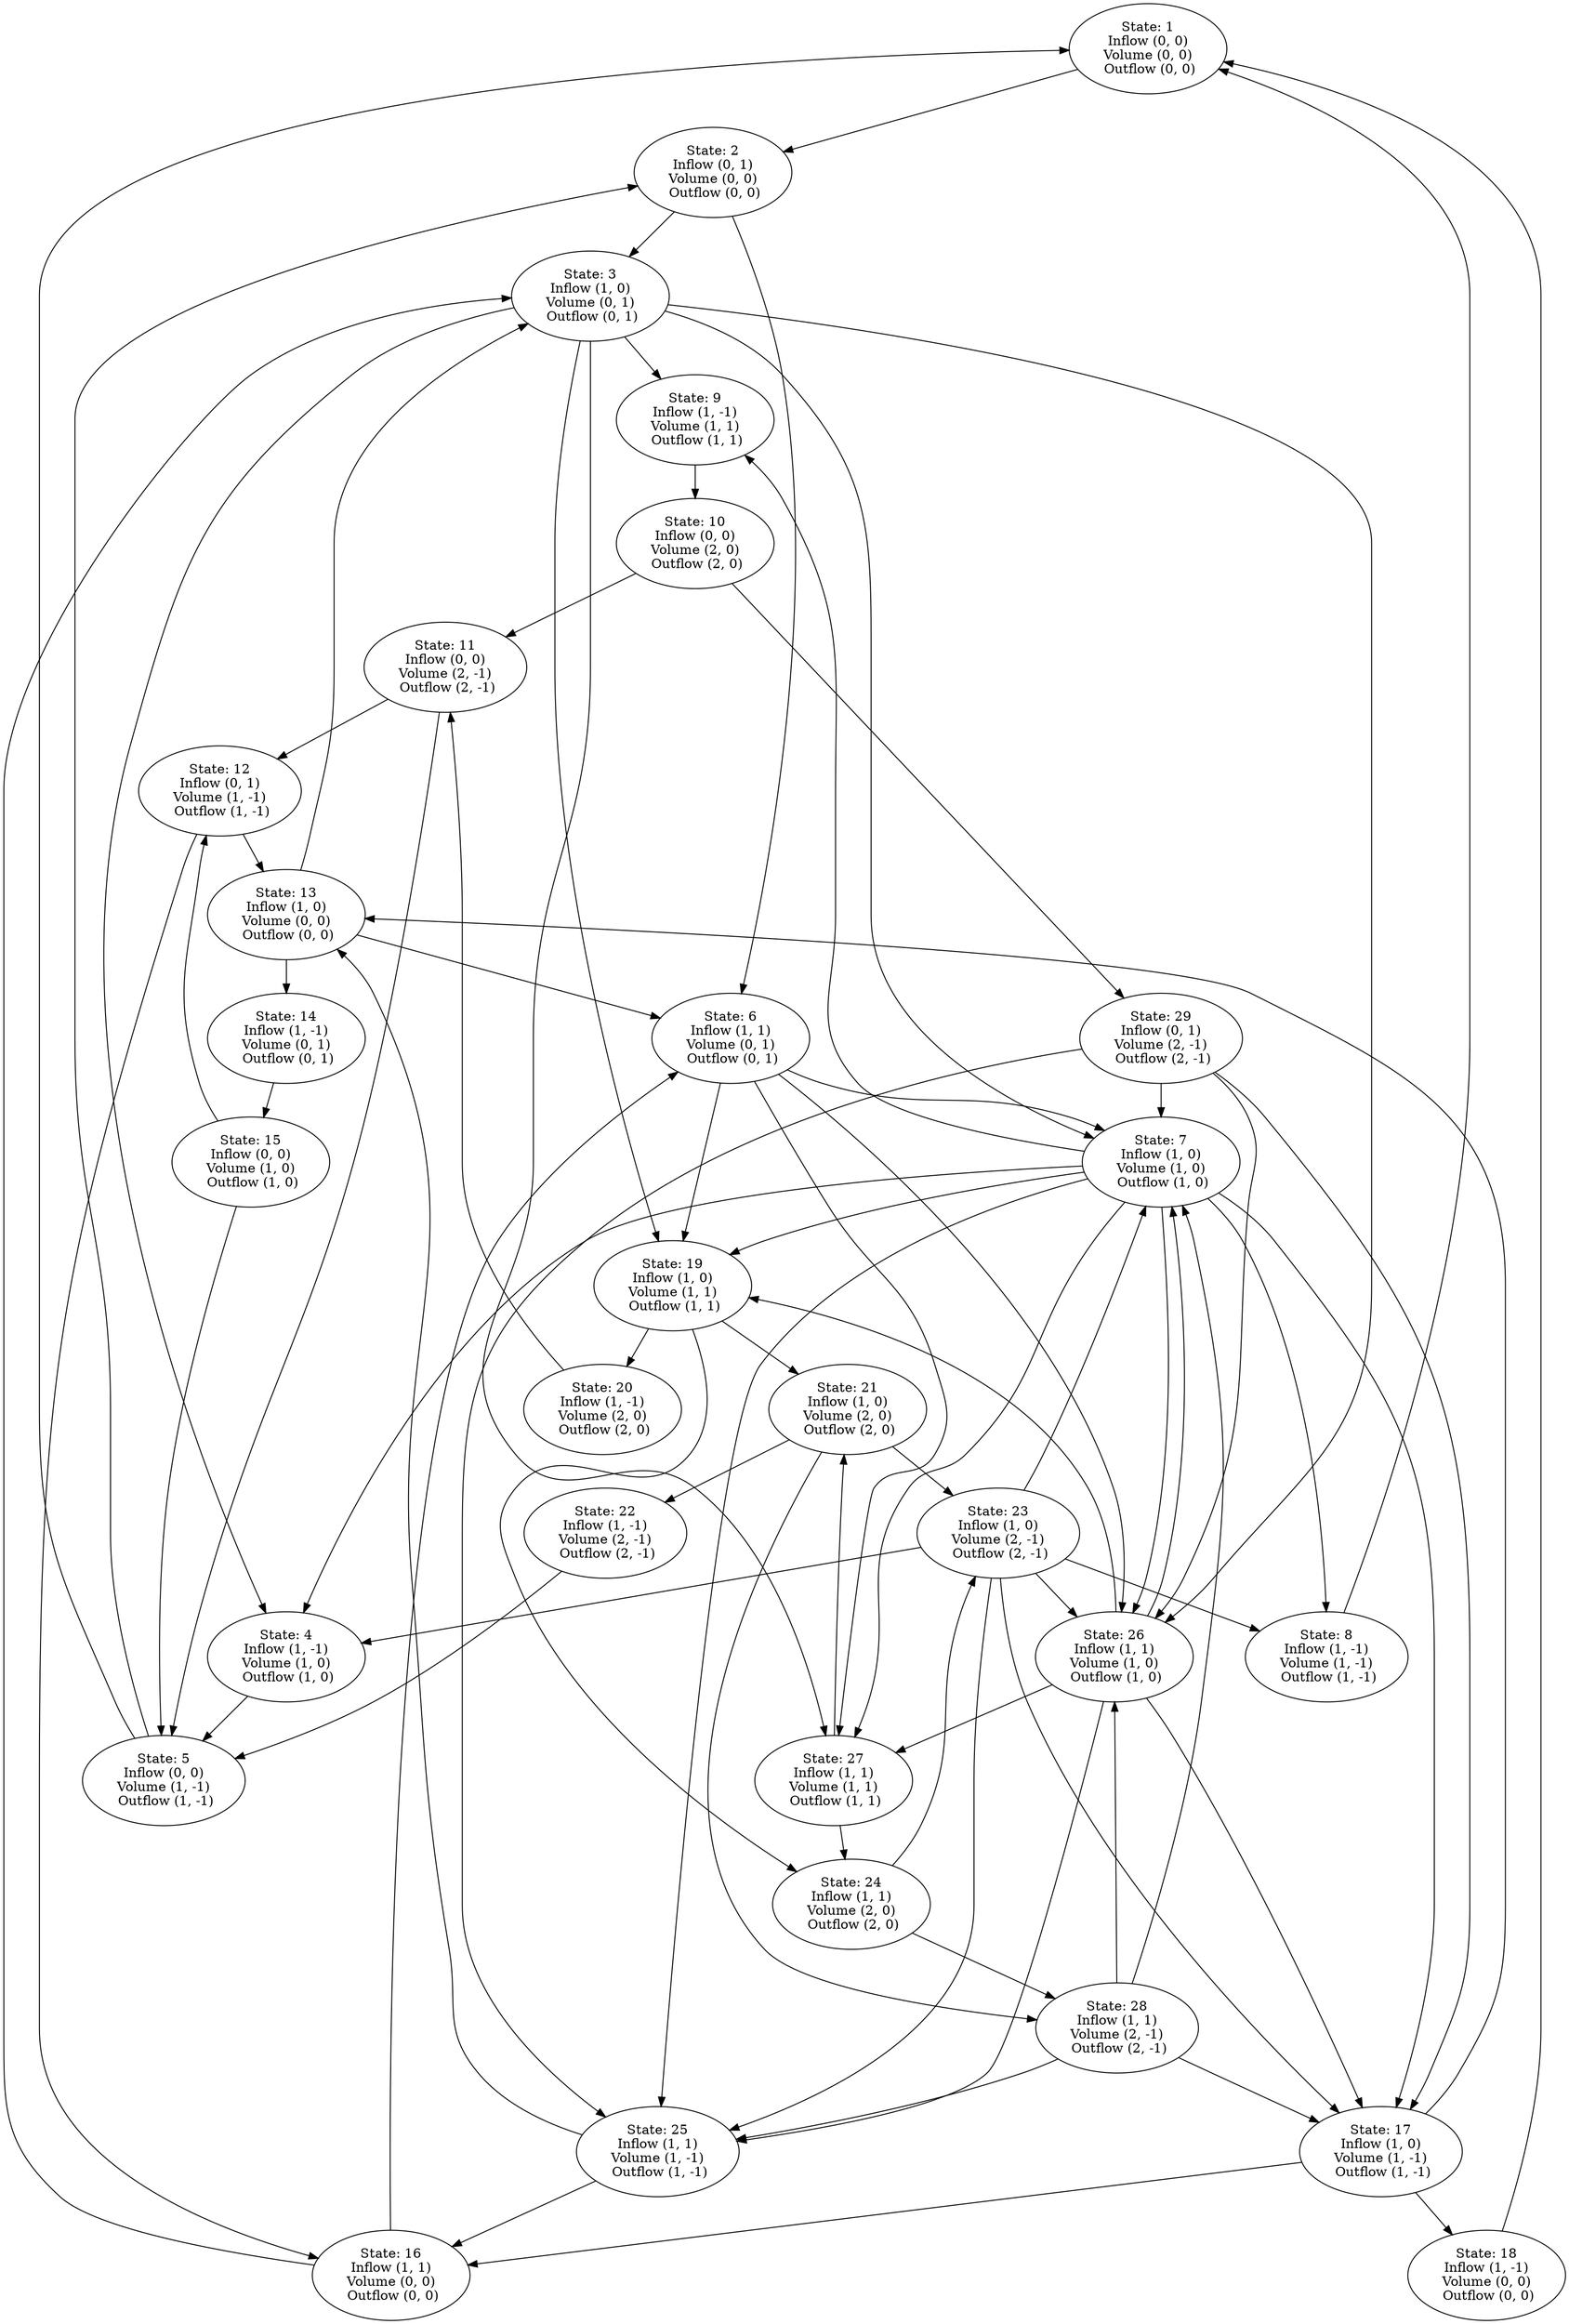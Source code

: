 // The container system
digraph {
	1 [label="State: 1
Inflow (0, 0)
Volume (0, 0)
 Outflow (0, 0)"]
	1 -> 2
	2 [label="State: 2
Inflow (0, 1)
Volume (0, 0)
 Outflow (0, 0)"]
	2 -> 3
	2 -> 6
	3 [label="State: 3
Inflow (1, 0)
Volume (0, 1)
 Outflow (0, 1)"]
	3 -> 4
	3 -> 9
	3 -> 7
	3 -> 19
	3 -> 26
	3 -> 27
	4 [label="State: 4
Inflow (1, -1)
Volume (1, 0)
 Outflow (1, 0)"]
	4 -> 5
	5 [label="State: 5
Inflow (0, 0)
Volume (1, -1)
 Outflow (1, -1)"]
	5 -> 1
	5 -> 2
	6 [label="State: 6
Inflow (1, 1)
Volume (0, 1)
 Outflow (0, 1)"]
	6 -> 7
	6 -> 19
	6 -> 26
	6 -> 27
	7 [label="State: 7
Inflow (1, 0)
Volume (1, 0)
 Outflow (1, 0)"]
	7 -> 8
	7 -> 4
	7 -> 9
	7 -> 17
	7 -> 19
	7 -> 25
	7 -> 26
	7 -> 27
	8 [label="State: 8
Inflow (1, -1)
Volume (1, -1)
 Outflow (1, -1)"]
	8 -> 1
	9 [label="State: 9
Inflow (1, -1)
Volume (1, 1)
 Outflow (1, 1)"]
	9 -> 10
	10 [label="State: 10
Inflow (0, 0)
Volume (2, 0)
 Outflow (2, 0)"]
	10 -> 11
	10 -> 29
	11 [label="State: 11
Inflow (0, 0)
Volume (2, -1)
 Outflow (2, -1)"]
	11 -> 5
	11 -> 12
	12 [label="State: 12
Inflow (0, 1)
Volume (1, -1)
 Outflow (1, -1)"]
	12 -> 13
	12 -> 16
	13 [label="State: 13
Inflow (1, 0)
Volume (0, 0)
 Outflow (0, 0)"]
	13 -> 14
	13 -> 3
	13 -> 6
	14 [label="State: 14
Inflow (1, -1)
Volume (0, 1)
 Outflow (0, 1)"]
	14 -> 15
	15 [label="State: 15
Inflow (0, 0)
Volume (1, 0)
 Outflow (1, 0)"]
	15 -> 5
	15 -> 12
	16 [label="State: 16
Inflow (1, 1)
Volume (0, 0)
 Outflow (0, 0)"]
	16 -> 3
	16 -> 6
	17 [label="State: 17
Inflow (1, 0)
Volume (1, -1)
 Outflow (1, -1)"]
	17 -> 18
	17 -> 13
	17 -> 16
	18 [label="State: 18
Inflow (1, -1)
Volume (0, 0)
 Outflow (0, 0)"]
	18 -> 1
	19 [label="State: 19
Inflow (1, 0)
Volume (1, 1)
 Outflow (1, 1)"]
	19 -> 20
	19 -> 21
	19 -> 24
	20 [label="State: 20
Inflow (1, -1)
Volume (2, 0)
 Outflow (2, 0)"]
	20 -> 11
	21 [label="State: 21
Inflow (1, 0)
Volume (2, 0)
 Outflow (2, 0)"]
	21 -> 22
	21 -> 23
	21 -> 28
	22 [label="State: 22
Inflow (1, -1)
Volume (2, -1)
 Outflow (2, -1)"]
	22 -> 5
	23 [label="State: 23
Inflow (1, 0)
Volume (2, -1)
 Outflow (2, -1)"]
	23 -> 8
	23 -> 4
	23 -> 17
	23 -> 7
	23 -> 25
	23 -> 26
	24 [label="State: 24
Inflow (1, 1)
Volume (2, 0)
 Outflow (2, 0)"]
	24 -> 23
	24 -> 28
	25 [label="State: 25
Inflow (1, 1)
Volume (1, -1)
 Outflow (1, -1)"]
	25 -> 13
	25 -> 16
	26 [label="State: 26
Inflow (1, 1)
Volume (1, 0)
 Outflow (1, 0)"]
	26 -> 17
	26 -> 7
	26 -> 19
	26 -> 25
	26 -> 27
	27 [label="State: 27
Inflow (1, 1)
Volume (1, 1)
 Outflow (1, 1)"]
	27 -> 21
	27 -> 24
	28 [label="State: 28
Inflow (1, 1)
Volume (2, -1)
 Outflow (2, -1)"]
	28 -> 17
	28 -> 7
	28 -> 25
	28 -> 26
	29 [label="State: 29
Inflow (0, 1)
Volume (2, -1)
 Outflow (2, -1)"]
	29 -> 17
	29 -> 7
	29 -> 25
	29 -> 26
}
